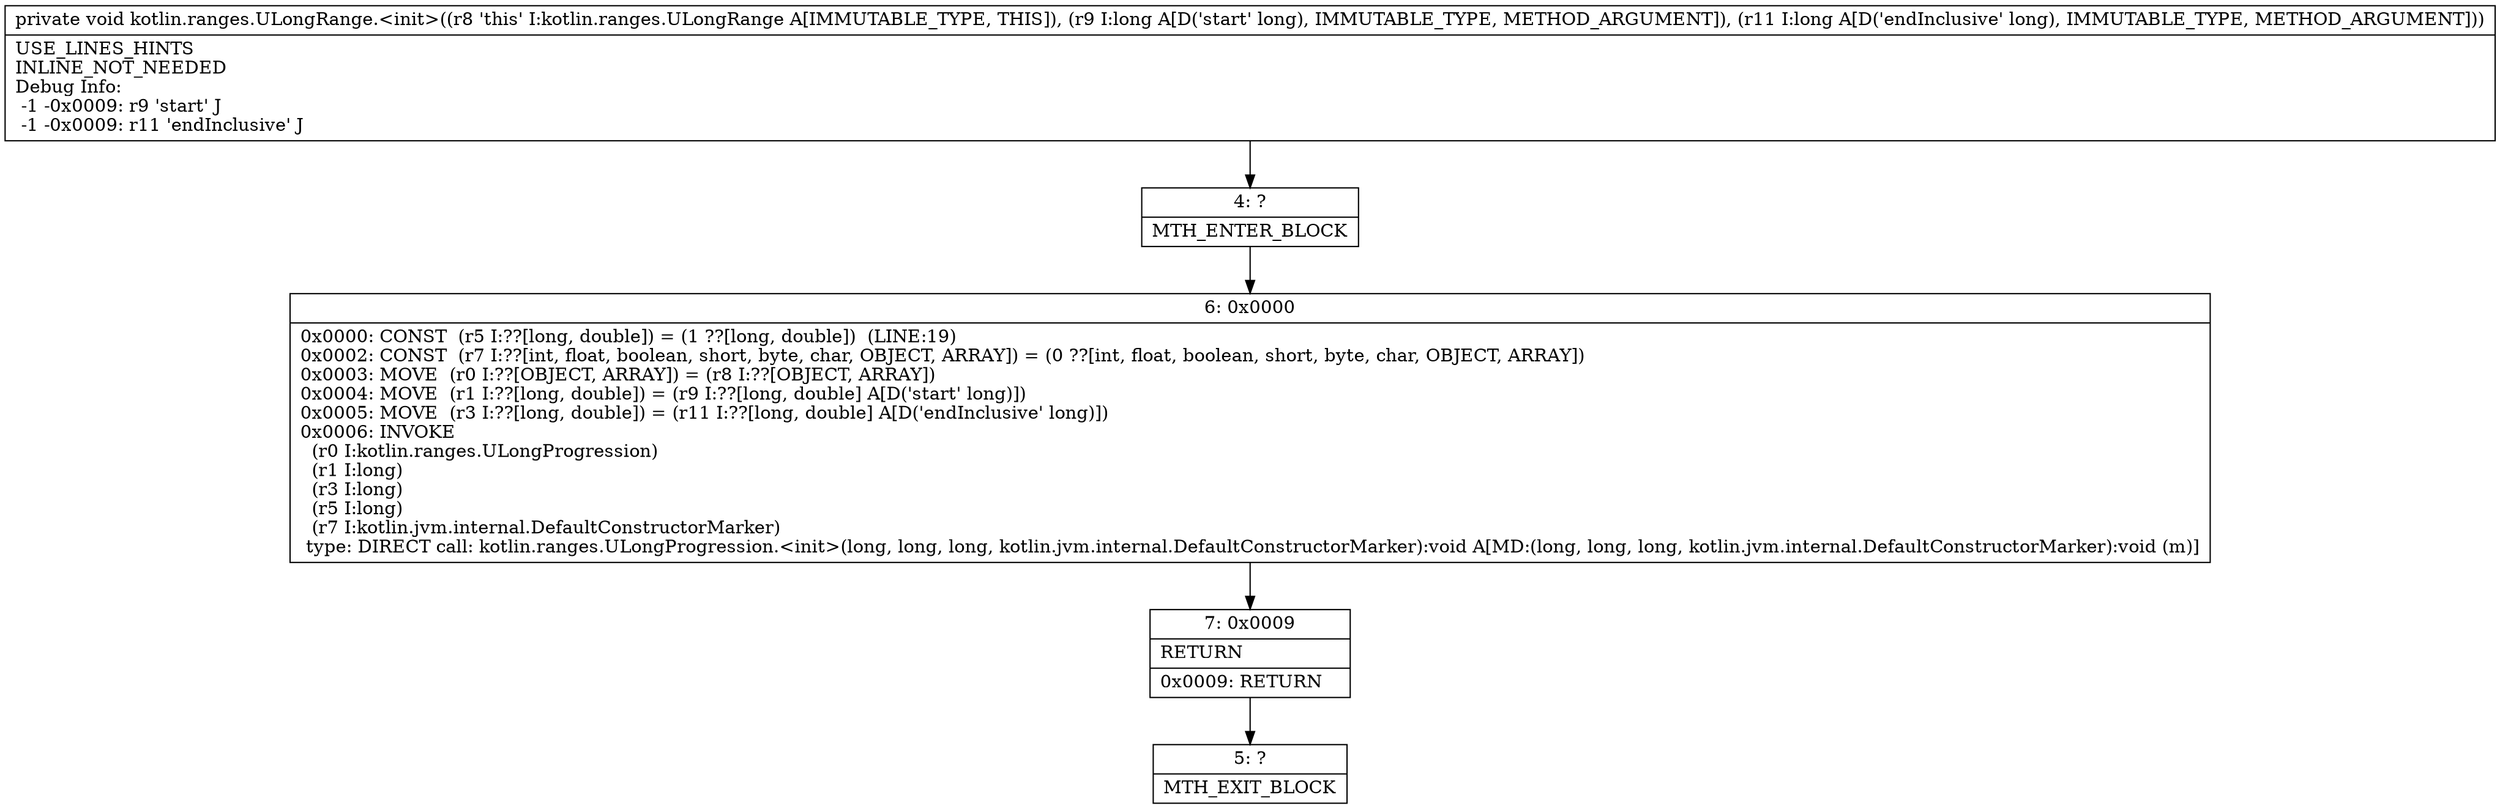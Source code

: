 digraph "CFG forkotlin.ranges.ULongRange.\<init\>(JJ)V" {
Node_4 [shape=record,label="{4\:\ ?|MTH_ENTER_BLOCK\l}"];
Node_6 [shape=record,label="{6\:\ 0x0000|0x0000: CONST  (r5 I:??[long, double]) = (1 ??[long, double])  (LINE:19)\l0x0002: CONST  (r7 I:??[int, float, boolean, short, byte, char, OBJECT, ARRAY]) = (0 ??[int, float, boolean, short, byte, char, OBJECT, ARRAY]) \l0x0003: MOVE  (r0 I:??[OBJECT, ARRAY]) = (r8 I:??[OBJECT, ARRAY]) \l0x0004: MOVE  (r1 I:??[long, double]) = (r9 I:??[long, double] A[D('start' long)]) \l0x0005: MOVE  (r3 I:??[long, double]) = (r11 I:??[long, double] A[D('endInclusive' long)]) \l0x0006: INVOKE  \l  (r0 I:kotlin.ranges.ULongProgression)\l  (r1 I:long)\l  (r3 I:long)\l  (r5 I:long)\l  (r7 I:kotlin.jvm.internal.DefaultConstructorMarker)\l type: DIRECT call: kotlin.ranges.ULongProgression.\<init\>(long, long, long, kotlin.jvm.internal.DefaultConstructorMarker):void A[MD:(long, long, long, kotlin.jvm.internal.DefaultConstructorMarker):void (m)]\l}"];
Node_7 [shape=record,label="{7\:\ 0x0009|RETURN\l|0x0009: RETURN   \l}"];
Node_5 [shape=record,label="{5\:\ ?|MTH_EXIT_BLOCK\l}"];
MethodNode[shape=record,label="{private void kotlin.ranges.ULongRange.\<init\>((r8 'this' I:kotlin.ranges.ULongRange A[IMMUTABLE_TYPE, THIS]), (r9 I:long A[D('start' long), IMMUTABLE_TYPE, METHOD_ARGUMENT]), (r11 I:long A[D('endInclusive' long), IMMUTABLE_TYPE, METHOD_ARGUMENT]))  | USE_LINES_HINTS\lINLINE_NOT_NEEDED\lDebug Info:\l  \-1 \-0x0009: r9 'start' J\l  \-1 \-0x0009: r11 'endInclusive' J\l}"];
MethodNode -> Node_4;Node_4 -> Node_6;
Node_6 -> Node_7;
Node_7 -> Node_5;
}

